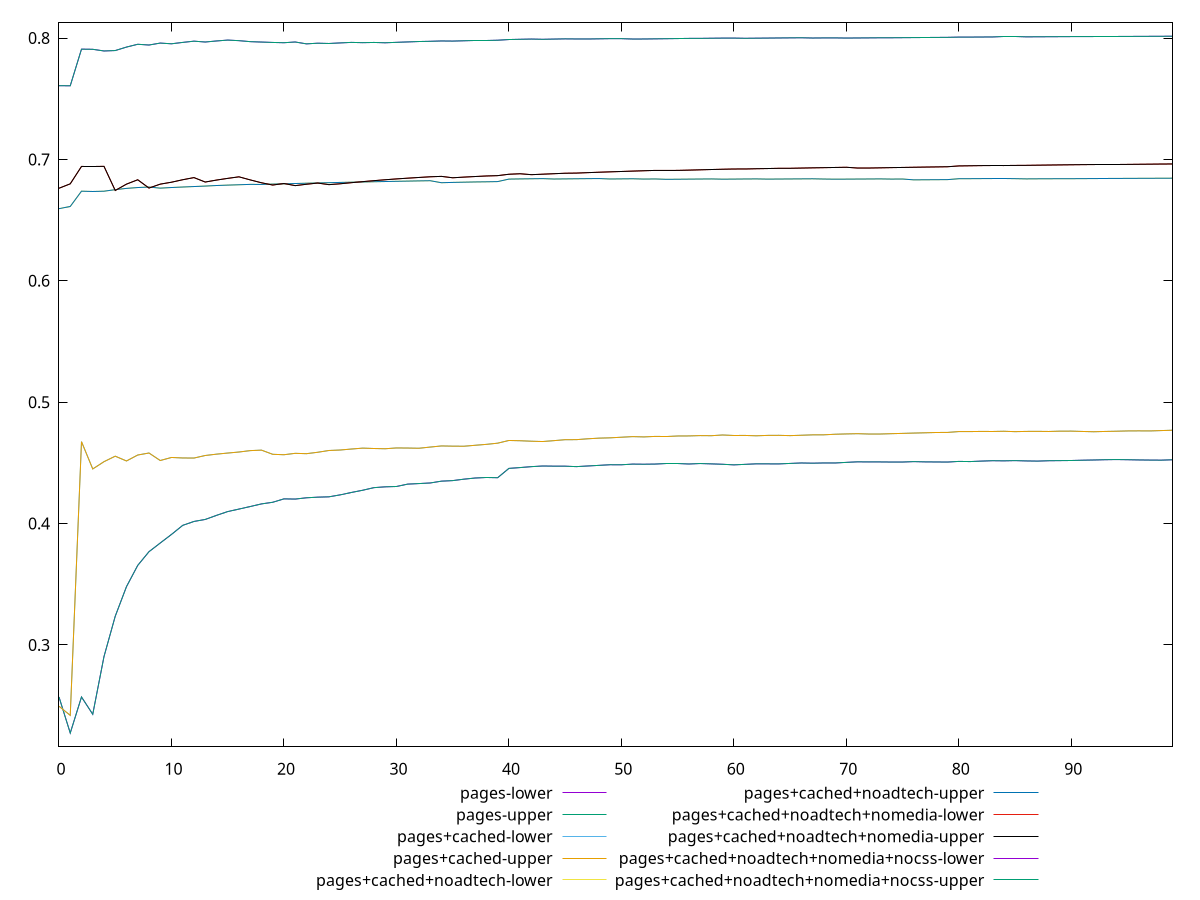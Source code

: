 reset

$pagesLower <<EOF
0 0.2570844206030929
1 0.2273865192208473
2 0.2570844206030929
3 0.24283636406609754
4 0.2903858399926244
5 0.3236240224095294
6 0.3480164555766999
7 0.3655187061378915
8 0.37681351177642086
9 0.38395256268721434
10 0.39103136958932716
11 0.3985066664015291
12 0.4017193277020546
13 0.40335860273645174
14 0.40672214135272494
15 0.4098617398696027
16 0.411916218774484
17 0.41401497240618007
18 0.4161715413292094
19 0.41751311475864916
20 0.4203222928025697
21 0.42015135116287106
22 0.42121405569410225
23 0.421725309351018
24 0.4220142097796779
25 0.42361787027851106
26 0.42560390686684396
27 0.42742456790241923
28 0.42956184661981794
29 0.4302384722600506
30 0.4305196504557384
31 0.4324780748312709
32 0.4329310001439621
33 0.43341311884834643
34 0.43491693694250877
35 0.4353665078144808
36 0.43655056744899207
37 0.4375051831497201
38 0.43793866163971035
39 0.437754362001593
40 0.4454272922075568
41 0.4461119111218691
42 0.4468701106886354
43 0.447398116303
44 0.4472727511885517
45 0.447249975188039
46 0.4468847985834388
47 0.44741569694686506
48 0.4479220689676421
49 0.44845024054564275
50 0.4484114443985094
51 0.44896344238317043
52 0.44886463064946786
53 0.4489954019611587
54 0.449080211133763
55 0.4490801198611008
56 0.4490527455769799
57 0.44944448908824924
58 0.44915670811666436
59 0.44882619255954037
60 0.448343580175055
61 0.4487625652640839
62 0.4491976743829263
63 0.44916401634349523
64 0.4491303202724259
65 0.4495176390539912
66 0.4498977728206383
67 0.4497188412717301
68 0.4499111643982395
69 0.44988943522854835
70 0.4503869311384723
71 0.45084407238699115
72 0.45075275525704767
73 0.4507574630263321
74 0.4506674292438397
75 0.45067387432290956
76 0.45102438625396163
77 0.4508003503213522
78 0.45072709733485444
79 0.4506509934426925
80 0.4511894479705409
81 0.4510567536547547
82 0.45143657565219614
83 0.45176688630514605
84 0.4516474231106102
85 0.45185161468194274
86 0.45158306255468417
87 0.4514387444209852
88 0.4517442700341486
89 0.451837526792927
90 0.4519325559393079
91 0.4521681347502926
92 0.4523532995303776
93 0.4525851141615377
94 0.45272606605384896
95 0.4525821138108812
96 0.452397388339822
97 0.45228124560795735
98 0.4522158096504292
99 0.4525379760101136
EOF

$pagesUpper <<EOF
0 0.2570844206030929
1 0.2273865192208473
2 0.2570844206030929
3 0.24283636406609754
4 0.2903858399926244
5 0.3236240224095294
6 0.3480164555766999
7 0.3655187061378915
8 0.37681351177642086
9 0.38395256268721434
10 0.39103136958932716
11 0.3985066664015291
12 0.4017193277020546
13 0.40335860273645174
14 0.40672214135272494
15 0.4098617398696027
16 0.411916218774484
17 0.41401497240618007
18 0.4161715413292094
19 0.41751311475864916
20 0.4203222928025697
21 0.42015135116287106
22 0.42121405569410225
23 0.421725309351018
24 0.4220142097796779
25 0.42361787027851106
26 0.42560390686684396
27 0.42742456790241923
28 0.42956184661981794
29 0.4302384722600506
30 0.4305196504557384
31 0.4324780748312709
32 0.4329310001439621
33 0.43341311884834643
34 0.43491693694250877
35 0.4353665078144808
36 0.43655056744899207
37 0.4375051831497201
38 0.43793866163971035
39 0.437754362001593
40 0.4454272922075568
41 0.4461119111218691
42 0.4468701106886354
43 0.447398116303
44 0.4472727511885517
45 0.447249975188039
46 0.4468847985834388
47 0.44741569694686506
48 0.4479220689676421
49 0.44845024054564275
50 0.4484114443985094
51 0.44896344238317043
52 0.44886463064946786
53 0.4489954019611587
54 0.449080211133763
55 0.4490801198611008
56 0.4490527455769799
57 0.44944448908824924
58 0.44915670811666436
59 0.44882619255954037
60 0.448343580175055
61 0.4487625652640839
62 0.4491976743829263
63 0.44916401634349523
64 0.4491303202724259
65 0.4495176390539912
66 0.4498977728206383
67 0.4497188412717301
68 0.4499111643982395
69 0.44988943522854835
70 0.4503869311384723
71 0.45084407238699115
72 0.45075275525704767
73 0.4507574630263321
74 0.4506674292438397
75 0.45067387432290956
76 0.45102438625396163
77 0.4508003503213522
78 0.45072709733485444
79 0.4506509934426925
80 0.4511894479705409
81 0.4510567536547547
82 0.45143657565219614
83 0.45176688630514605
84 0.4516474231106102
85 0.45185161468194274
86 0.45158306255468417
87 0.4514387444209852
88 0.4517442700341486
89 0.451837526792927
90 0.4519325559393079
91 0.4521681347502926
92 0.4523532995303776
93 0.4525851141615377
94 0.45272606605384896
95 0.4525821138108812
96 0.452397388339822
97 0.45228124560795735
98 0.4522158096504292
99 0.4525379760101136
EOF

$pagesCachedLower <<EOF
0 0.2494536790728163
1 0.24193592280323392
2 0.4674522448852807
3 0.4449738386092032
4 0.45096598249499614
5 0.4554900727186225
6 0.451547476699096
7 0.45644854064481405
8 0.4581071469579302
9 0.45191936109697695
10 0.45443318215694056
11 0.45401959990996005
12 0.45394668762887036
13 0.45604983095544915
14 0.4571584299319436
15 0.4580710707839105
16 0.45892071951842395
17 0.4600734911811611
18 0.4604816936026621
19 0.4570440538984108
20 0.4566859879356114
21 0.4578416063012884
22 0.45754985057305386
23 0.45870973891400485
24 0.4601790784055178
25 0.46057316777024265
26 0.4613817776910964
27 0.46212371185693374
28 0.4618151076773849
29 0.46161718208426494
30 0.46227604059284094
31 0.4621949922028713
32 0.4620166347447629
33 0.4629992208923341
34 0.4639275987441917
35 0.4637532202074341
36 0.46368527633475887
37 0.46447502128589296
38 0.46523117402158515
39 0.4662069401771395
40 0.4684355191602256
41 0.46821281215491095
42 0.4678188784958661
43 0.4675607032702568
44 0.4682863791049127
45 0.46907882968413833
46 0.46910878597575584
47 0.46981619663739105
48 0.4703474759612693
49 0.4706153578238765
50 0.47110630876312937
51 0.47162062546696665
52 0.4713744396456433
53 0.47177943003816336
54 0.4716836763809232
55 0.4721175455109162
56 0.47218178978684966
57 0.47245172829349563
58 0.47236650006552705
59 0.47295644153502725
60 0.472540749960793
61 0.4725800596070294
62 0.4722949302585026
63 0.4726147916347813
64 0.47267080051020427
65 0.4724318781303385
66 0.4727386173763089
67 0.4730681312993167
68 0.47309906729504
69 0.4735602851704755
70 0.47382659118934156
71 0.47403387930227453
72 0.4737461940481166
73 0.47374897202830235
74 0.47403274809463675
75 0.47427162061849054
76 0.47453025219924294
77 0.47476956925216757
78 0.47501243529703496
79 0.4750650796847035
80 0.47576787473532073
81 0.475765744009051
82 0.4758931288651689
83 0.47583402106510575
84 0.4760276175647964
85 0.4757052294125191
86 0.4759035607035776
87 0.4759525372316126
88 0.47584569375186625
89 0.4761110367419903
90 0.47613091530457974
91 0.47585925238471977
92 0.4756267759435482
93 0.4758677908190497
94 0.47605233154452026
95 0.4762904099758143
96 0.4763593405563142
97 0.4762937689895735
98 0.4765922108440929
99 0.4768806848681031
EOF

$pagesCachedUpper <<EOF
0 0.2494536790728163
1 0.24193592280323392
2 0.4674522448852807
3 0.4449738386092032
4 0.45096598249499614
5 0.4554900727186225
6 0.451547476699096
7 0.45644854064481405
8 0.4581071469579302
9 0.45191936109697695
10 0.45443318215694056
11 0.45401959990996005
12 0.45394668762887036
13 0.45604983095544915
14 0.4571584299319436
15 0.4580710707839105
16 0.45892071951842395
17 0.4600734911811611
18 0.4604816936026621
19 0.4570440538984108
20 0.4566859879356114
21 0.4578416063012884
22 0.45754985057305386
23 0.45870973891400485
24 0.4601790784055178
25 0.46057316777024265
26 0.4613817776910964
27 0.46212371185693374
28 0.4618151076773849
29 0.46161718208426494
30 0.46227604059284094
31 0.4621949922028713
32 0.4620166347447629
33 0.4629992208923341
34 0.4639275987441917
35 0.4637532202074341
36 0.46368527633475887
37 0.46447502128589296
38 0.46523117402158515
39 0.4662069401771395
40 0.4684355191602256
41 0.46821281215491095
42 0.4678188784958661
43 0.4675607032702568
44 0.4682863791049127
45 0.46907882968413833
46 0.46910878597575584
47 0.46981619663739105
48 0.4703474759612693
49 0.4706153578238765
50 0.47110630876312937
51 0.47162062546696665
52 0.4713744396456433
53 0.47177943003816336
54 0.4716836763809232
55 0.4721175455109162
56 0.47218178978684966
57 0.47245172829349563
58 0.47236650006552705
59 0.47295644153502725
60 0.472540749960793
61 0.4725800596070294
62 0.4722949302585026
63 0.4726147916347813
64 0.47267080051020427
65 0.4724318781303385
66 0.4727386173763089
67 0.4730681312993167
68 0.47309906729504
69 0.4735602851704755
70 0.47382659118934156
71 0.47403387930227453
72 0.4737461940481166
73 0.47374897202830235
74 0.47403274809463675
75 0.47427162061849054
76 0.47453025219924294
77 0.47476956925216757
78 0.47501243529703496
79 0.4750650796847035
80 0.47576787473532073
81 0.475765744009051
82 0.4758931288651689
83 0.47583402106510575
84 0.4760276175647964
85 0.4757052294125191
86 0.4759035607035776
87 0.4759525372316126
88 0.47584569375186625
89 0.4761110367419903
90 0.47613091530457974
91 0.47585925238471977
92 0.4756267759435482
93 0.4758677908190497
94 0.47605233154452026
95 0.4762904099758143
96 0.4763593405563142
97 0.4762937689895735
98 0.4765922108440929
99 0.4768806848681031
EOF

$pagesCachedNoadtechLower <<EOF
0 0.6594331489438882
1 0.6612476738664378
2 0.6738266819498937
3 0.6735814812295722
4 0.6738112061249676
5 0.6750919514664191
6 0.6761326882547806
7 0.6768303417770711
8 0.6772369777809673
9 0.6763345899263505
10 0.676845419764503
11 0.6772639081249273
12 0.6776560137240439
13 0.6780420425048916
14 0.6784974392731975
15 0.6788295525975223
16 0.6791249650754922
17 0.6794343370448142
18 0.6793881582867878
19 0.6796756183102814
20 0.6798950059248258
21 0.6801421034995864
22 0.680385220609057
23 0.6806146004387978
24 0.6808367027007749
25 0.6810402464014911
26 0.6812298049097627
27 0.6814137531747753
28 0.6816211877443912
29 0.6817879955407116
30 0.6819649041688841
31 0.6821374877365847
32 0.6823100004224588
33 0.6824634443748602
34 0.6808038171689348
35 0.6810631683132088
36 0.6812515728469097
37 0.6814357140759332
38 0.6815625733075572
39 0.6817373019936085
40 0.6837860242295892
41 0.6839362194839637
42 0.6840625589594689
43 0.6841823843051802
44 0.6838537908504271
45 0.6839550149456809
46 0.6840630233434379
47 0.6841580710035197
48 0.6842497213803977
49 0.6838703633565107
50 0.6839687005732551
51 0.68406544751216
52 0.683807551204804
53 0.6839088032382277
54 0.6835994414783605
55 0.6836717166766141
56 0.683767384278666
57 0.6838458434185724
58 0.6839251955682268
59 0.6837175826691164
60 0.6837932131780686
61 0.6838861031570793
62 0.683944014497636
63 0.6837716888409101
64 0.6838364449774016
65 0.6839025844386214
66 0.6839727586424991
67 0.6840385999089577
68 0.6838400367213173
69 0.6837024198925201
70 0.683759070927285
71 0.6838246623147823
72 0.6838808032995846
73 0.6839523720523282
74 0.6837981965574529
75 0.6838538593018996
76 0.6831679818001415
77 0.6832355413442065
78 0.6832988434713498
79 0.68336604245511
80 0.6840918514548542
81 0.6841337073671522
82 0.6841983447207574
83 0.6842548474018159
84 0.6842880839045424
85 0.6841528606872069
86 0.6839680304344101
87 0.6840309906662254
88 0.6840675593273648
89 0.6841204182631562
90 0.6841209006908574
91 0.6841751715800511
92 0.684226534763718
93 0.6842972802045126
94 0.6843372860366089
95 0.6843793455244457
96 0.68442088010096
97 0.684453393931988
98 0.6844934842412529
99 0.6845345111293296
EOF

$pagesCachedNoadtechUpper <<EOF
0 0.6594331489438882
1 0.6612476738664378
2 0.6738266819498937
3 0.6735814812295722
4 0.6738112061249676
5 0.6750919514664191
6 0.6761326882547806
7 0.6768303417770711
8 0.6772369777809673
9 0.6763345899263505
10 0.676845419764503
11 0.6772639081249273
12 0.6776560137240439
13 0.6780420425048916
14 0.6784974392731975
15 0.6788295525975223
16 0.6791249650754922
17 0.6794343370448142
18 0.6793881582867878
19 0.6796756183102814
20 0.6798950059248258
21 0.6801421034995864
22 0.680385220609057
23 0.6806146004387978
24 0.6808367027007749
25 0.6810402464014911
26 0.6812298049097627
27 0.6814137531747753
28 0.6816211877443912
29 0.6817879955407116
30 0.6819649041688841
31 0.6821374877365847
32 0.6823100004224588
33 0.6824634443748602
34 0.6808038171689348
35 0.6810631683132088
36 0.6812515728469097
37 0.6814357140759332
38 0.6815625733075572
39 0.6817373019936085
40 0.6837860242295892
41 0.6839362194839637
42 0.6840625589594689
43 0.6841823843051802
44 0.6838537908504271
45 0.6839550149456809
46 0.6840630233434379
47 0.6841580710035197
48 0.6842497213803977
49 0.6838703633565107
50 0.6839687005732551
51 0.68406544751216
52 0.683807551204804
53 0.6839088032382277
54 0.6835994414783605
55 0.6836717166766141
56 0.683767384278666
57 0.6838458434185724
58 0.6839251955682268
59 0.6837175826691164
60 0.6837932131780686
61 0.6838861031570793
62 0.683944014497636
63 0.6837716888409101
64 0.6838364449774016
65 0.6839025844386214
66 0.6839727586424991
67 0.6840385999089577
68 0.6838400367213173
69 0.6837024198925201
70 0.683759070927285
71 0.6838246623147823
72 0.6838808032995846
73 0.6839523720523282
74 0.6837981965574529
75 0.6838538593018996
76 0.6831679818001415
77 0.6832355413442065
78 0.6832988434713498
79 0.68336604245511
80 0.6840918514548542
81 0.6841337073671522
82 0.6841983447207574
83 0.6842548474018159
84 0.6842880839045424
85 0.6841528606872069
86 0.6839680304344101
87 0.6840309906662254
88 0.6840675593273648
89 0.6841204182631562
90 0.6841209006908574
91 0.6841751715800511
92 0.684226534763718
93 0.6842972802045126
94 0.6843372860366089
95 0.6843793455244457
96 0.68442088010096
97 0.684453393931988
98 0.6844934842412529
99 0.6845345111293296
EOF

$pagesCachedNoadtechNomediaLower <<EOF
0 0.6762445564959131
1 0.6798959046298592
2 0.6942014621886944
3 0.6941501324791454
4 0.6942972414721403
5 0.6744105114381891
6 0.6796426583112728
7 0.6832429168470567
8 0.6764021835991684
9 0.6796325229437681
10 0.6812189896588989
11 0.6832635482062297
12 0.685030550456401
13 0.6813661307090769
14 0.6829822230883946
15 0.6843875862452152
16 0.6856656011182269
17 0.6831338209590063
18 0.6807696856089506
19 0.6788903520023213
20 0.6801625922145583
21 0.6784031553426578
22 0.6795376112073844
23 0.6805297496667847
24 0.6792201835882193
25 0.6799279091005804
26 0.6808366207651947
27 0.6816931837042487
28 0.6824992824137504
29 0.6832360557152793
30 0.683937573273821
31 0.6845500528281314
32 0.6851378545658259
33 0.6856951579908895
34 0.6860289858383117
35 0.6848745512833819
36 0.6854247936121824
37 0.6859117789798773
38 0.6863603452671676
39 0.6866353479498208
40 0.6877805402553615
41 0.6881933104137764
42 0.6874347198844005
43 0.6878290009516423
44 0.6882269293153996
45 0.6886180733344085
46 0.6887377207051234
47 0.6891000235087191
48 0.6894442889717411
49 0.6897622090491932
50 0.6900575216719487
51 0.6903773655377456
52 0.690663453263567
53 0.6909454498802079
54 0.6909101339897529
55 0.6909631186712331
56 0.6911840370260851
57 0.6914314983214824
58 0.691676484340108
59 0.691910147908514
60 0.6921031097207858
61 0.6921160418574169
62 0.6923301864762774
63 0.6924870459730326
64 0.692680578721781
65 0.6926916240179228
66 0.692876291311417
67 0.6930528408326375
68 0.6932051291014999
69 0.6933707037835056
70 0.6935408913086032
71 0.6928959149510368
72 0.692904989893151
73 0.6930663315491921
74 0.6932424119832912
75 0.6933883564849934
76 0.6935422416371397
77 0.6936910211040486
78 0.6938251899445821
79 0.693972183404903
80 0.6946331542588383
81 0.6947647987645149
82 0.6948980932260944
83 0.694976684331835
84 0.6949593043173153
85 0.6950645405143003
86 0.6951273471507894
87 0.6952493112207174
88 0.6953696258734006
89 0.695486502751415
90 0.695595337474104
91 0.6956994875812645
92 0.6957827597836675
93 0.695835643762875
94 0.6958082895809253
95 0.6959003526281061
96 0.6959994667192703
97 0.6960914599435242
98 0.6961911149651271
99 0.6962559081858524
EOF

$pagesCachedNoadtechNomediaUpper <<EOF
0 0.6762445564959131
1 0.6798959046298592
2 0.6942014621886944
3 0.6941501324791454
4 0.6942972414721403
5 0.6744105114381891
6 0.6796426583112728
7 0.6832429168470567
8 0.6764021835991684
9 0.6796325229437681
10 0.6812189896588989
11 0.6832635482062297
12 0.685030550456401
13 0.6813661307090769
14 0.6829822230883946
15 0.6843875862452152
16 0.6856656011182269
17 0.6831338209590063
18 0.6807696856089506
19 0.6788903520023213
20 0.6801625922145583
21 0.6784031553426578
22 0.6795376112073844
23 0.6805297496667847
24 0.6792201835882193
25 0.6799279091005804
26 0.6808366207651947
27 0.6816931837042487
28 0.6824992824137504
29 0.6832360557152793
30 0.683937573273821
31 0.6845500528281314
32 0.6851378545658259
33 0.6856951579908895
34 0.6860289858383117
35 0.6848745512833819
36 0.6854247936121824
37 0.6859117789798773
38 0.6863603452671676
39 0.6866353479498208
40 0.6877805402553615
41 0.6881933104137764
42 0.6874347198844005
43 0.6878290009516423
44 0.6882269293153996
45 0.6886180733344085
46 0.6887377207051234
47 0.6891000235087191
48 0.6894442889717411
49 0.6897622090491932
50 0.6900575216719487
51 0.6903773655377456
52 0.690663453263567
53 0.6909454498802079
54 0.6909101339897529
55 0.6909631186712331
56 0.6911840370260851
57 0.6914314983214824
58 0.691676484340108
59 0.691910147908514
60 0.6921031097207858
61 0.6921160418574169
62 0.6923301864762774
63 0.6924870459730326
64 0.692680578721781
65 0.6926916240179228
66 0.692876291311417
67 0.6930528408326375
68 0.6932051291014999
69 0.6933707037835056
70 0.6935408913086032
71 0.6928959149510368
72 0.692904989893151
73 0.6930663315491921
74 0.6932424119832912
75 0.6933883564849934
76 0.6935422416371397
77 0.6936910211040486
78 0.6938251899445821
79 0.693972183404903
80 0.6946331542588383
81 0.6947647987645149
82 0.6948980932260944
83 0.694976684331835
84 0.6949593043173153
85 0.6950645405143003
86 0.6951273471507894
87 0.6952493112207174
88 0.6953696258734006
89 0.695486502751415
90 0.695595337474104
91 0.6956994875812645
92 0.6957827597836675
93 0.695835643762875
94 0.6958082895809253
95 0.6959003526281061
96 0.6959994667192703
97 0.6960914599435242
98 0.6961911149651271
99 0.6962559081858524
EOF

$pagesCachedNoadtechNomediaNocssLower <<EOF
0 0.7607531824656992
1 0.7606752896797191
2 0.7908504416899438
3 0.7907290647378263
4 0.7893571878072314
5 0.7897001090515047
6 0.7925600244656751
7 0.7948704078371376
8 0.7942541924717615
9 0.7958528167208679
10 0.7952696594520771
11 0.7964093394286821
12 0.7974381606883411
13 0.7967342160321975
14 0.7975971030849537
15 0.798321046244386
16 0.7978475687125041
17 0.7970388950912618
18 0.7966983871518695
19 0.7963769312860507
20 0.7961498467864402
21 0.7967478286310694
22 0.7952062184866183
23 0.7957538982132686
24 0.7955164235609442
25 0.7959943421271046
26 0.7964232928980552
27 0.7961941588428106
28 0.7963736206253701
29 0.7961120077219428
30 0.7964630141768534
31 0.796810237074318
32 0.7971346147275091
33 0.7973191896838107
34 0.7976008976496363
35 0.7974990234931614
36 0.7977597565861336
37 0.7980031299738578
38 0.7979857519457265
39 0.7982072445466383
40 0.7987738425660702
41 0.7989811339483927
42 0.7991678072073056
43 0.7989658453870695
44 0.7991521984441468
45 0.7993344710111313
46 0.7992472914021306
47 0.799215481494438
48 0.799374459919499
49 0.7995159421245219
50 0.799508876079238
51 0.7991989414615742
52 0.7992223909156496
53 0.7993530694810165
54 0.799473005578182
55 0.7995925018187457
56 0.7997122213928324
57 0.7997367373429284
58 0.7998467384046237
59 0.7999474373749508
60 0.7999599118044115
61 0.7997946674134212
62 0.7998865108759105
63 0.7999752373270623
64 0.8000719334781172
65 0.8001618171556869
66 0.8002460632940004
67 0.8000265072812234
68 0.8001156270198339
69 0.8001319699076649
70 0.799995305725583
71 0.8000731141367091
72 0.8001488868330334
73 0.8002280866821079
74 0.8002467230085648
75 0.8003166435122351
76 0.8003850618437907
77 0.8004515796308685
78 0.8005159261153252
79 0.8005793269035331
80 0.8007762729981631
81 0.8007856051742495
82 0.8008498745798602
83 0.8009026322882965
84 0.8009510645730544
85 0.8009512686457891
86 0.8009991990774363
87 0.8010502982568147
88 0.8010997244269384
89 0.8011468349261316
90 0.8011997786196171
91 0.8012019369106013
92 0.8012501215161126
93 0.8012547370652211
94 0.8012963546198889
95 0.8013429777090053
96 0.8013737828045672
97 0.8014163289726247
98 0.8014565318710614
99 0.8014976318133373
EOF

$pagesCachedNoadtechNomediaNocssUpper <<EOF
0 0.7607531824656992
1 0.7606752896797191
2 0.7908504416899438
3 0.7907290647378263
4 0.7893571878072314
5 0.7897001090515047
6 0.7925600244656751
7 0.7948704078371376
8 0.7942541924717615
9 0.7958528167208679
10 0.7952696594520771
11 0.7964093394286821
12 0.7974381606883411
13 0.7967342160321975
14 0.7975971030849537
15 0.798321046244386
16 0.7978475687125041
17 0.7970388950912618
18 0.7966983871518695
19 0.7963769312860507
20 0.7961498467864402
21 0.7967478286310694
22 0.7952062184866183
23 0.7957538982132686
24 0.7955164235609442
25 0.7959943421271046
26 0.7964232928980552
27 0.7961941588428106
28 0.7963736206253701
29 0.7961120077219428
30 0.7964630141768534
31 0.796810237074318
32 0.7971346147275091
33 0.7973191896838107
34 0.7976008976496363
35 0.7974990234931614
36 0.7977597565861336
37 0.7980031299738578
38 0.7979857519457265
39 0.7982072445466383
40 0.7987738425660702
41 0.7989811339483927
42 0.7991678072073056
43 0.7989658453870695
44 0.7991521984441468
45 0.7993344710111313
46 0.7992472914021306
47 0.799215481494438
48 0.799374459919499
49 0.7995159421245219
50 0.799508876079238
51 0.7991989414615742
52 0.7992223909156496
53 0.7993530694810165
54 0.799473005578182
55 0.7995925018187457
56 0.7997122213928324
57 0.7997367373429284
58 0.7998467384046237
59 0.7999474373749508
60 0.7999599118044115
61 0.7997946674134212
62 0.7998865108759105
63 0.7999752373270623
64 0.8000719334781172
65 0.8001618171556869
66 0.8002460632940004
67 0.8000265072812234
68 0.8001156270198339
69 0.8001319699076649
70 0.799995305725583
71 0.8000731141367091
72 0.8001488868330334
73 0.8002280866821079
74 0.8002467230085648
75 0.8003166435122351
76 0.8003850618437907
77 0.8004515796308685
78 0.8005159261153252
79 0.8005793269035331
80 0.8007762729981631
81 0.8007856051742495
82 0.8008498745798602
83 0.8009026322882965
84 0.8009510645730544
85 0.8009512686457891
86 0.8009991990774363
87 0.8010502982568147
88 0.8010997244269384
89 0.8011468349261316
90 0.8011997786196171
91 0.8012019369106013
92 0.8012501215161126
93 0.8012547370652211
94 0.8012963546198889
95 0.8013429777090053
96 0.8013737828045672
97 0.8014163289726247
98 0.8014565318710614
99 0.8014976318133373
EOF

set key outside below
set xrange [0:99]
set yrange [0.2159042969689975:0.8129798540651871]
set trange [0.2159042969689975:0.8129798540651871]
set terminal svg size 640, 680 enhanced background rgb 'white'
set output "report_00016_2021-02-10T13-31-48.338Z/meta/scoreEstimate/comparison/all_estimates.svg"

plot $pagesLower title "pages-lower" with line, \
     $pagesUpper title "pages-upper" with line, \
     $pagesCachedLower title "pages+cached-lower" with line, \
     $pagesCachedUpper title "pages+cached-upper" with line, \
     $pagesCachedNoadtechLower title "pages+cached+noadtech-lower" with line, \
     $pagesCachedNoadtechUpper title "pages+cached+noadtech-upper" with line, \
     $pagesCachedNoadtechNomediaLower title "pages+cached+noadtech+nomedia-lower" with line, \
     $pagesCachedNoadtechNomediaUpper title "pages+cached+noadtech+nomedia-upper" with line, \
     $pagesCachedNoadtechNomediaNocssLower title "pages+cached+noadtech+nomedia+nocss-lower" with line, \
     $pagesCachedNoadtechNomediaNocssUpper title "pages+cached+noadtech+nomedia+nocss-upper" with line

reset
